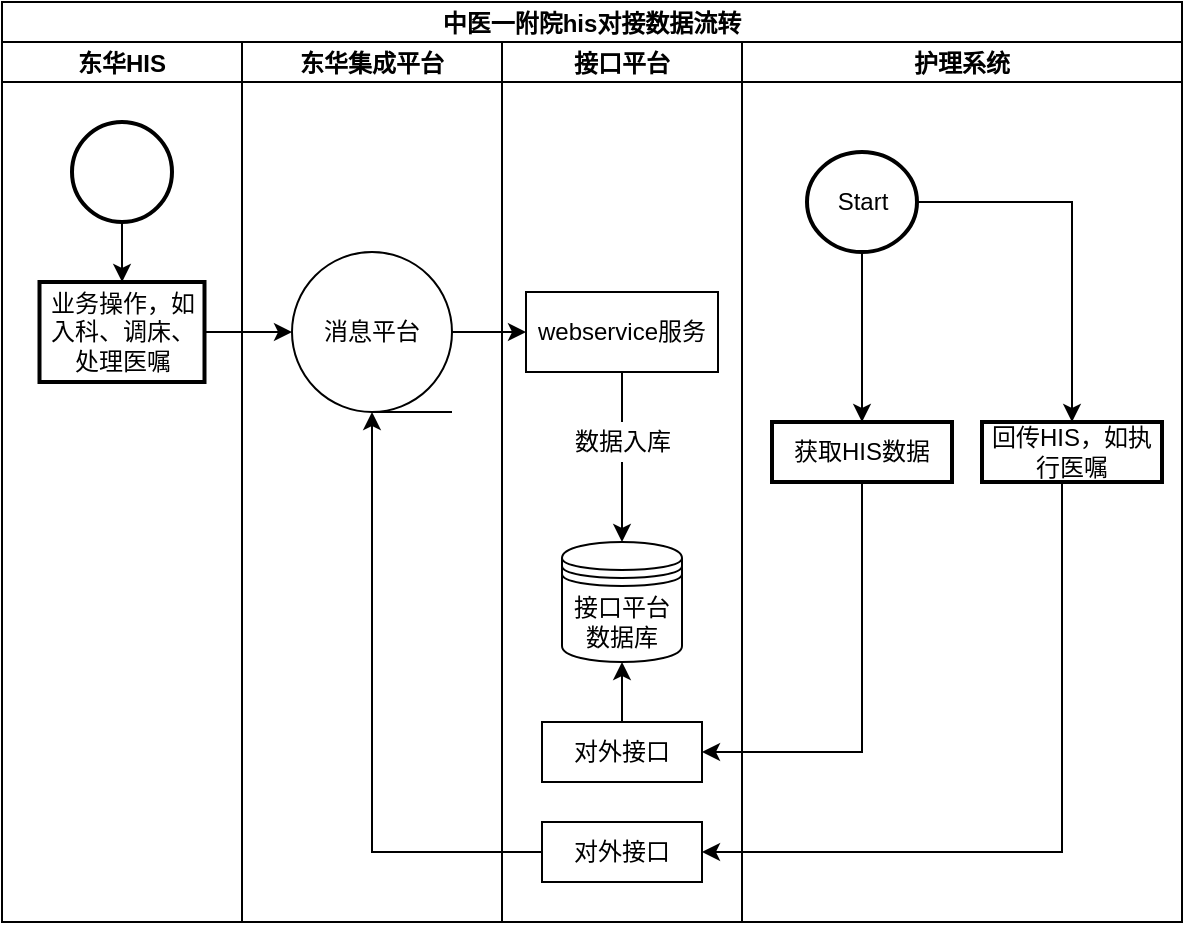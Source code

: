 <mxfile version="17.1.2" type="github">
  <diagram id="8nAm4JAwYO1-m3qGbhz5" name="Page-2">
    <mxGraphModel dx="1021" dy="571" grid="1" gridSize="10" guides="1" tooltips="1" connect="1" arrows="1" fold="1" page="1" pageScale="1" pageWidth="827" pageHeight="1169" math="0" shadow="0">
      <root>
        <mxCell id="EePveLcMBuZfn2wI0SeB-0" />
        <mxCell id="EePveLcMBuZfn2wI0SeB-1" parent="EePveLcMBuZfn2wI0SeB-0" />
        <mxCell id="EePveLcMBuZfn2wI0SeB-6" value="中医一附院his对接数据流转" style="swimlane;childLayout=stackLayout;resizeParent=1;resizeParentMax=0;startSize=20;" parent="EePveLcMBuZfn2wI0SeB-1" vertex="1">
          <mxGeometry x="150" y="50" width="590" height="460" as="geometry" />
        </mxCell>
        <mxCell id="EePveLcMBuZfn2wI0SeB-7" value="东华HIS" style="swimlane;startSize=20;" parent="EePveLcMBuZfn2wI0SeB-6" vertex="1">
          <mxGeometry y="20" width="120" height="440" as="geometry" />
        </mxCell>
        <mxCell id="EePveLcMBuZfn2wI0SeB-14" value="" style="strokeWidth=2;html=1;shape=mxgraph.flowchart.start_2;whiteSpace=wrap;" parent="EePveLcMBuZfn2wI0SeB-7" vertex="1">
          <mxGeometry x="35" y="40" width="50" height="50" as="geometry" />
        </mxCell>
        <mxCell id="EePveLcMBuZfn2wI0SeB-16" value="业务操作，如入科、调床、处理医嘱" style="whiteSpace=wrap;html=1;strokeWidth=2;" parent="EePveLcMBuZfn2wI0SeB-7" vertex="1">
          <mxGeometry x="18.75" y="120" width="82.5" height="50" as="geometry" />
        </mxCell>
        <mxCell id="EePveLcMBuZfn2wI0SeB-17" value="" style="edgeStyle=orthogonalEdgeStyle;rounded=0;orthogonalLoop=1;jettySize=auto;html=1;" parent="EePveLcMBuZfn2wI0SeB-7" source="EePveLcMBuZfn2wI0SeB-14" target="EePveLcMBuZfn2wI0SeB-16" edge="1">
          <mxGeometry relative="1" as="geometry" />
        </mxCell>
        <mxCell id="EePveLcMBuZfn2wI0SeB-8" value="东华集成平台" style="swimlane;startSize=20;" parent="EePveLcMBuZfn2wI0SeB-6" vertex="1">
          <mxGeometry x="120" y="20" width="130" height="440" as="geometry" />
        </mxCell>
        <mxCell id="EePveLcMBuZfn2wI0SeB-20" value="消息平台" style="shape=tapeData;whiteSpace=wrap;html=1;perimeter=ellipsePerimeter;" parent="EePveLcMBuZfn2wI0SeB-8" vertex="1">
          <mxGeometry x="25" y="105" width="80" height="80" as="geometry" />
        </mxCell>
        <mxCell id="EePveLcMBuZfn2wI0SeB-9" value="接口平台" style="swimlane;startSize=20;" parent="EePveLcMBuZfn2wI0SeB-6" vertex="1">
          <mxGeometry x="250" y="20" width="120" height="440" as="geometry" />
        </mxCell>
        <mxCell id="EePveLcMBuZfn2wI0SeB-23" value="webservice服务" style="whiteSpace=wrap;html=1;" parent="EePveLcMBuZfn2wI0SeB-9" vertex="1">
          <mxGeometry x="12" y="125" width="96" height="40" as="geometry" />
        </mxCell>
        <mxCell id="EePveLcMBuZfn2wI0SeB-26" value="" style="edgeStyle=orthogonalEdgeStyle;rounded=0;orthogonalLoop=1;jettySize=auto;html=1;startArrow=none;" parent="EePveLcMBuZfn2wI0SeB-9" source="N1O6_ICQJQtgq5w1mEK0-0" edge="1">
          <mxGeometry relative="1" as="geometry">
            <mxPoint x="60" y="250" as="targetPoint" />
          </mxGeometry>
        </mxCell>
        <mxCell id="EePveLcMBuZfn2wI0SeB-33" value="接口平台数据库" style="shape=datastore;whiteSpace=wrap;html=1;" parent="EePveLcMBuZfn2wI0SeB-9" vertex="1">
          <mxGeometry x="30" y="250" width="60" height="60" as="geometry" />
        </mxCell>
        <mxCell id="EePveLcMBuZfn2wI0SeB-36" style="edgeStyle=orthogonalEdgeStyle;rounded=0;orthogonalLoop=1;jettySize=auto;html=1;entryX=0.5;entryY=1;entryDx=0;entryDy=0;" parent="EePveLcMBuZfn2wI0SeB-9" source="EePveLcMBuZfn2wI0SeB-34" target="EePveLcMBuZfn2wI0SeB-33" edge="1">
          <mxGeometry relative="1" as="geometry" />
        </mxCell>
        <mxCell id="EePveLcMBuZfn2wI0SeB-34" value="对外接口" style="whiteSpace=wrap;html=1;" parent="EePveLcMBuZfn2wI0SeB-9" vertex="1">
          <mxGeometry x="20" y="340" width="80" height="30" as="geometry" />
        </mxCell>
        <mxCell id="EePveLcMBuZfn2wI0SeB-42" value="对外接口" style="whiteSpace=wrap;html=1;" parent="EePveLcMBuZfn2wI0SeB-9" vertex="1">
          <mxGeometry x="20" y="390" width="80" height="30" as="geometry" />
        </mxCell>
        <mxCell id="N1O6_ICQJQtgq5w1mEK0-0" value="&lt;span&gt;数据入库&lt;/span&gt;" style="text;html=1;align=center;verticalAlign=middle;resizable=0;points=[];autosize=1;strokeColor=none;fillColor=none;" vertex="1" parent="EePveLcMBuZfn2wI0SeB-9">
          <mxGeometry x="30" y="190" width="60" height="20" as="geometry" />
        </mxCell>
        <mxCell id="N1O6_ICQJQtgq5w1mEK0-1" value="" style="edgeStyle=orthogonalEdgeStyle;rounded=0;orthogonalLoop=1;jettySize=auto;html=1;endArrow=none;" edge="1" parent="EePveLcMBuZfn2wI0SeB-9" source="EePveLcMBuZfn2wI0SeB-23" target="N1O6_ICQJQtgq5w1mEK0-0">
          <mxGeometry relative="1" as="geometry">
            <mxPoint x="460" y="320" as="targetPoint" />
            <mxPoint x="460" y="280" as="sourcePoint" />
          </mxGeometry>
        </mxCell>
        <mxCell id="EePveLcMBuZfn2wI0SeB-12" value="护理系统" style="swimlane;startSize=20;" parent="EePveLcMBuZfn2wI0SeB-6" vertex="1">
          <mxGeometry x="370" y="20" width="220" height="440" as="geometry" />
        </mxCell>
        <mxCell id="EePveLcMBuZfn2wI0SeB-39" style="edgeStyle=orthogonalEdgeStyle;rounded=0;orthogonalLoop=1;jettySize=auto;html=1;" parent="EePveLcMBuZfn2wI0SeB-12" source="EePveLcMBuZfn2wI0SeB-28" target="EePveLcMBuZfn2wI0SeB-38" edge="1">
          <mxGeometry relative="1" as="geometry" />
        </mxCell>
        <mxCell id="EePveLcMBuZfn2wI0SeB-28" value="Start" style="strokeWidth=2;html=1;shape=mxgraph.flowchart.start_2;whiteSpace=wrap;" parent="EePveLcMBuZfn2wI0SeB-12" vertex="1">
          <mxGeometry x="32.5" y="55" width="55" height="50" as="geometry" />
        </mxCell>
        <mxCell id="EePveLcMBuZfn2wI0SeB-29" value="获取HIS数据" style="whiteSpace=wrap;html=1;strokeWidth=2;" parent="EePveLcMBuZfn2wI0SeB-12" vertex="1">
          <mxGeometry x="15" y="190" width="90" height="30" as="geometry" />
        </mxCell>
        <mxCell id="EePveLcMBuZfn2wI0SeB-30" value="" style="edgeStyle=orthogonalEdgeStyle;rounded=0;orthogonalLoop=1;jettySize=auto;html=1;" parent="EePveLcMBuZfn2wI0SeB-12" source="EePveLcMBuZfn2wI0SeB-28" target="EePveLcMBuZfn2wI0SeB-29" edge="1">
          <mxGeometry relative="1" as="geometry" />
        </mxCell>
        <mxCell id="EePveLcMBuZfn2wI0SeB-38" value="回传HIS，如执行医嘱" style="whiteSpace=wrap;html=1;strokeWidth=2;" parent="EePveLcMBuZfn2wI0SeB-12" vertex="1">
          <mxGeometry x="120" y="190" width="90" height="30" as="geometry" />
        </mxCell>
        <mxCell id="EePveLcMBuZfn2wI0SeB-19" value="" style="edgeStyle=orthogonalEdgeStyle;rounded=0;orthogonalLoop=1;jettySize=auto;html=1;entryX=0;entryY=0.5;entryDx=0;entryDy=0;" parent="EePveLcMBuZfn2wI0SeB-6" source="EePveLcMBuZfn2wI0SeB-16" target="EePveLcMBuZfn2wI0SeB-20" edge="1">
          <mxGeometry relative="1" as="geometry">
            <mxPoint x="135" y="165" as="targetPoint" />
          </mxGeometry>
        </mxCell>
        <mxCell id="EePveLcMBuZfn2wI0SeB-24" value="" style="edgeStyle=orthogonalEdgeStyle;rounded=0;orthogonalLoop=1;jettySize=auto;html=1;" parent="EePveLcMBuZfn2wI0SeB-6" source="EePveLcMBuZfn2wI0SeB-20" target="EePveLcMBuZfn2wI0SeB-23" edge="1">
          <mxGeometry relative="1" as="geometry" />
        </mxCell>
        <mxCell id="EePveLcMBuZfn2wI0SeB-37" style="edgeStyle=orthogonalEdgeStyle;rounded=0;orthogonalLoop=1;jettySize=auto;html=1;entryX=1;entryY=0.5;entryDx=0;entryDy=0;" parent="EePveLcMBuZfn2wI0SeB-6" source="EePveLcMBuZfn2wI0SeB-29" target="EePveLcMBuZfn2wI0SeB-34" edge="1">
          <mxGeometry relative="1" as="geometry">
            <Array as="points">
              <mxPoint x="430" y="375" />
            </Array>
          </mxGeometry>
        </mxCell>
        <mxCell id="EePveLcMBuZfn2wI0SeB-44" style="edgeStyle=orthogonalEdgeStyle;rounded=0;orthogonalLoop=1;jettySize=auto;html=1;entryX=1;entryY=0.5;entryDx=0;entryDy=0;" parent="EePveLcMBuZfn2wI0SeB-6" source="EePveLcMBuZfn2wI0SeB-38" target="EePveLcMBuZfn2wI0SeB-42" edge="1">
          <mxGeometry relative="1" as="geometry">
            <Array as="points">
              <mxPoint x="530" y="425" />
            </Array>
          </mxGeometry>
        </mxCell>
        <mxCell id="EePveLcMBuZfn2wI0SeB-45" style="edgeStyle=orthogonalEdgeStyle;rounded=0;orthogonalLoop=1;jettySize=auto;html=1;entryX=0.5;entryY=1;entryDx=0;entryDy=0;" parent="EePveLcMBuZfn2wI0SeB-6" source="EePveLcMBuZfn2wI0SeB-42" target="EePveLcMBuZfn2wI0SeB-20" edge="1">
          <mxGeometry relative="1" as="geometry" />
        </mxCell>
      </root>
    </mxGraphModel>
  </diagram>
</mxfile>
